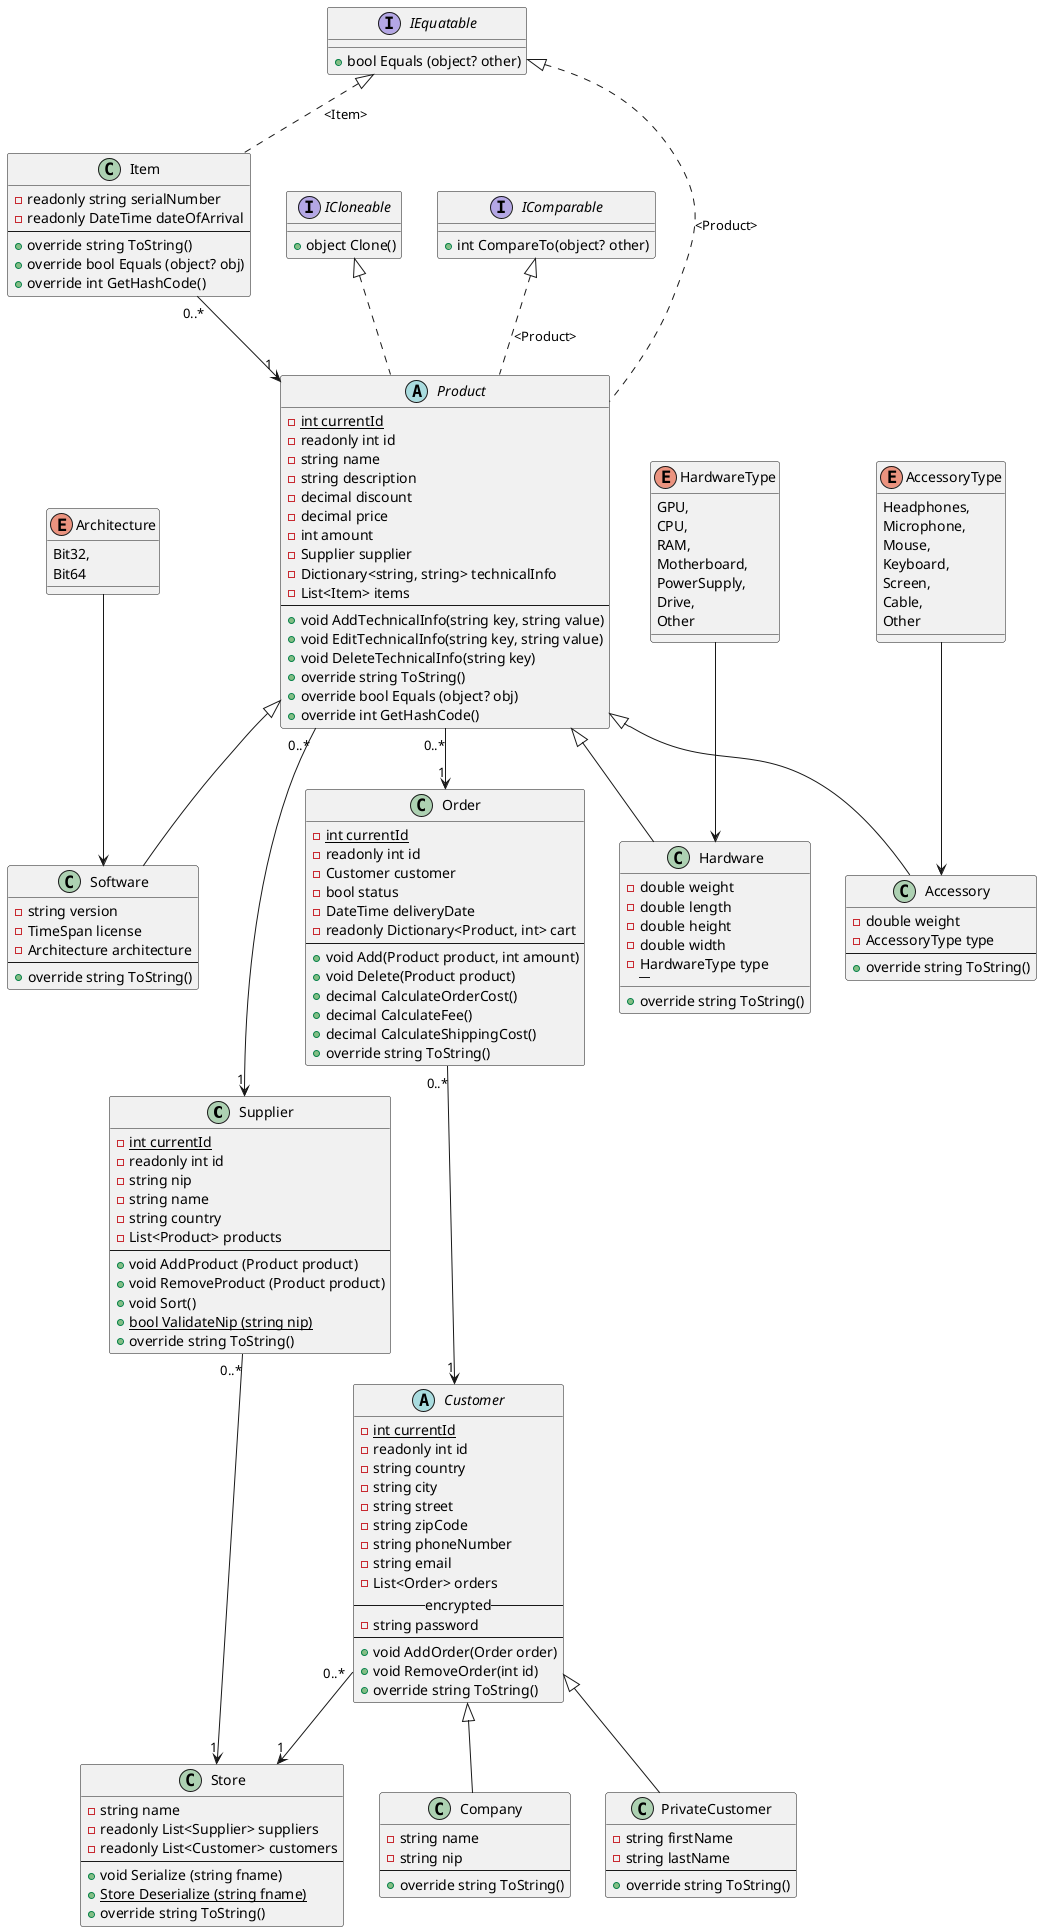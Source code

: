 @startuml Project
class Supplier {
  -{static} int currentId
  -readonly int id
  -string nip
  -string name
  -string country
  -List<Product> products
  ----
  + void AddProduct (Product product)
  + void RemoveProduct (Product product)
  + void Sort()
  + {static} bool ValidateNip (string nip)
  + override string ToString()
}

class Company {
  -string name
  -string nip
  ----
  + override string ToString()
}

class PrivateCustomer{
  -string firstName
  -string lastName
  ----
  + override string ToString()
}

abstract Customer {
  -{static} int currentId
  -readonly int id
  -string country
  -string city
  -string street
  -string zipCode
  -string phoneNumber
  -string email
  -List<Order> orders
  -- encrypted --
  -string password
  ----
  + void AddOrder(Order order)
  + void RemoveOrder(int id)
  + override string ToString()
}

class Order {
  -{static} int currentId
  -readonly int id
  -Customer customer
  -bool status
  -DateTime deliveryDate
  -readonly Dictionary<Product, int> cart
  ----
  + void Add(Product product, int amount)
  + void Delete(Product product)
  + decimal CalculateOrderCost()
  + decimal CalculateFee()
  + decimal CalculateShippingCost()
  + override string ToString()
}

abstract Product{
  -{static} int currentId
  -readonly int id
  -string name
  -string description
  -decimal discount
  -decimal price
  -int amount
  -Supplier supplier
  -Dictionary<string, string> technicalInfo
  -List<Item> items
  ----
  + void AddTechnicalInfo(string key, string value)
  + void EditTechnicalInfo(string key, string value)
  + void DeleteTechnicalInfo(string key)
  + override string ToString()
  + override bool Equals (object? obj)
  + override int GetHashCode()
}

class Item{
  - readonly string serialNumber
  - readonly DateTime dateOfArrival
  ----
  + override string ToString()
  + override bool Equals (object? obj)
  + override int GetHashCode()
}

class Store{
  - string name
  - readonly List<Supplier> suppliers
  - readonly List<Customer> customers
  ----
  + void Serialize (string fname)
  + {static} Store Deserialize (string fname)
  + override string ToString()
}

enum HardwareType{
  GPU,
  CPU,
  RAM,
  Motherboard,
  PowerSupply,
  Drive,
  Other
}

enum AccessoryType{
  Headphones,
  Microphone,
  Mouse,
  Keyboard,
  Screen,
  Cable,
  Other
}

enum Architecture{
  Bit32,
  Bit64
}

class Hardware{
  -double weight
  -double length
  -double height
  -double width
  -HardwareType type
  ---- 
  + override string ToString()
}

class Software{
  -string version
  -TimeSpan license
  -Architecture architecture
  ----
  + override string ToString()
}

class Accessory{
  -double weight
  -AccessoryType type
  ----
  + override string ToString()
}

interface ICloneable{
  + object Clone()
}

interface IComparable{
  + int CompareTo(object? other)
}

interface IEquatable{
  + bool Equals (object? other)
}

IEquatable <|-[dashed]- Item : "<Item>"
IComparable <|-[dashed]- Product : "<Product>"
IEquatable <|-[dashed]- Product : "<Product>"
abstract Product implements ICloneable
HardwareType --> Hardware
AccessoryType --> Accessory
Architecture --> Software
Product <|-- Accessory
Product <|-- Software
Product <|-- Hardware
Customer	<|-- Company
Customer	<|-- PrivateCustomer
Supplier "0..*" --> "1" Store
Customer "0..*" --> "1" Store
Product "0..*" --> "1" Order
Product "0..*" --> "1" Supplier
Order "0..*" --> "1" Customer
Item "0..*" --> "1" Product
@enduml